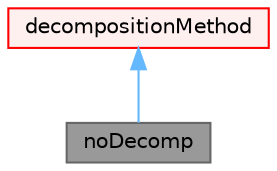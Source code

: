 digraph "noDecomp"
{
 // LATEX_PDF_SIZE
  bgcolor="transparent";
  edge [fontname=Helvetica,fontsize=10,labelfontname=Helvetica,labelfontsize=10];
  node [fontname=Helvetica,fontsize=10,shape=box,height=0.2,width=0.4];
  Node1 [id="Node000001",label="noDecomp",height=0.2,width=0.4,color="gray40", fillcolor="grey60", style="filled", fontcolor="black",tooltip="A dummy decomposition method, selected as none."];
  Node2 -> Node1 [id="edge1_Node000001_Node000002",dir="back",color="steelblue1",style="solid",tooltip=" "];
  Node2 [id="Node000002",label="decompositionMethod",height=0.2,width=0.4,color="red", fillcolor="#FFF0F0", style="filled",URL="$classFoam_1_1decompositionMethod.html",tooltip="Abstract base class for domain decomposition."];
}
